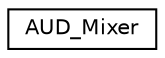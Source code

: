 digraph G
{
  edge [fontname="Helvetica",fontsize="10",labelfontname="Helvetica",labelfontsize="10"];
  node [fontname="Helvetica",fontsize="10",shape=record];
  rankdir=LR;
  Node1 [label="AUD_Mixer",height=0.2,width=0.4,color="black", fillcolor="white", style="filled",URL="$d5/da9/classAUD__Mixer.html"];
}
